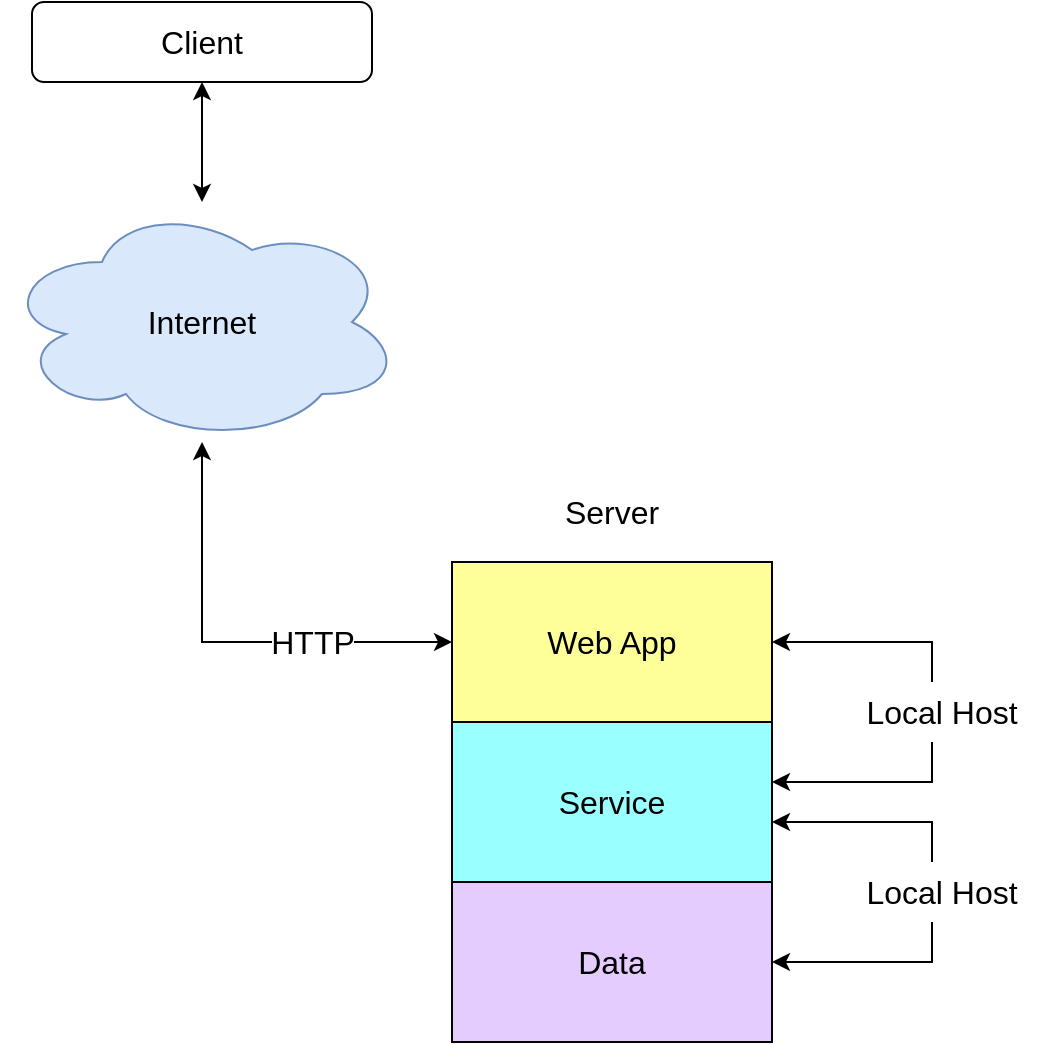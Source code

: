 <mxfile version="20.5.3" type="github">
  <diagram id="1xJNQCUnH0Udo0gco4Qg" name="Page-1">
    <mxGraphModel dx="1730" dy="952" grid="1" gridSize="10" guides="1" tooltips="1" connect="1" arrows="1" fold="1" page="1" pageScale="1" pageWidth="850" pageHeight="1100" math="0" shadow="0">
      <root>
        <mxCell id="0" />
        <mxCell id="1" parent="0" />
        <mxCell id="poe53v55CzK0JZzojDLu-20" value="" style="group" vertex="1" connectable="0" parent="1">
          <mxGeometry x="95" y="120" width="525" height="520" as="geometry" />
        </mxCell>
        <mxCell id="poe53v55CzK0JZzojDLu-1" value="&lt;font style=&quot;font-size: 16px;&quot;&gt;Client&lt;/font&gt;" style="rounded=1;whiteSpace=wrap;html=1;" vertex="1" parent="poe53v55CzK0JZzojDLu-20">
          <mxGeometry x="15" width="170" height="40" as="geometry" />
        </mxCell>
        <mxCell id="poe53v55CzK0JZzojDLu-2" value="&lt;font style=&quot;font-size: 16px;&quot;&gt;Internet&lt;/font&gt;" style="ellipse;shape=cloud;whiteSpace=wrap;html=1;fillColor=#dae8fc;strokeColor=#6c8ebf;" vertex="1" parent="poe53v55CzK0JZzojDLu-20">
          <mxGeometry y="100" width="200" height="120" as="geometry" />
        </mxCell>
        <mxCell id="poe53v55CzK0JZzojDLu-18" style="edgeStyle=orthogonalEdgeStyle;rounded=0;orthogonalLoop=1;jettySize=auto;html=1;fontSize=16;startArrow=classic;startFill=1;" edge="1" parent="poe53v55CzK0JZzojDLu-20" source="poe53v55CzK0JZzojDLu-1" target="poe53v55CzK0JZzojDLu-2">
          <mxGeometry relative="1" as="geometry" />
        </mxCell>
        <mxCell id="poe53v55CzK0JZzojDLu-15" value="" style="group" vertex="1" connectable="0" parent="poe53v55CzK0JZzojDLu-20">
          <mxGeometry x="225" y="240" width="300" height="280" as="geometry" />
        </mxCell>
        <mxCell id="poe53v55CzK0JZzojDLu-4" value="Web App" style="rounded=0;whiteSpace=wrap;html=1;fontSize=16;fillColor=#FFFF99;" vertex="1" parent="poe53v55CzK0JZzojDLu-15">
          <mxGeometry y="40" width="160" height="80" as="geometry" />
        </mxCell>
        <mxCell id="poe53v55CzK0JZzojDLu-5" value="Service" style="rounded=0;whiteSpace=wrap;html=1;fontSize=16;fillColor=#99FFFF;" vertex="1" parent="poe53v55CzK0JZzojDLu-15">
          <mxGeometry y="120" width="160" height="80" as="geometry" />
        </mxCell>
        <mxCell id="poe53v55CzK0JZzojDLu-6" value="Data" style="rounded=0;whiteSpace=wrap;html=1;fontSize=16;fillColor=#E5CCFF;" vertex="1" parent="poe53v55CzK0JZzojDLu-15">
          <mxGeometry y="200" width="160" height="80" as="geometry" />
        </mxCell>
        <mxCell id="poe53v55CzK0JZzojDLu-7" value="Server" style="text;html=1;strokeColor=none;fillColor=none;align=center;verticalAlign=middle;whiteSpace=wrap;rounded=0;fontSize=16;" vertex="1" parent="poe53v55CzK0JZzojDLu-15">
          <mxGeometry x="50" width="60" height="30" as="geometry" />
        </mxCell>
        <mxCell id="poe53v55CzK0JZzojDLu-9" style="edgeStyle=orthogonalEdgeStyle;rounded=0;orthogonalLoop=1;jettySize=auto;html=1;fontSize=16;startArrow=classic;startFill=1;" edge="1" parent="poe53v55CzK0JZzojDLu-15">
          <mxGeometry relative="1" as="geometry">
            <mxPoint x="160" y="170" as="sourcePoint" />
            <mxPoint x="160" y="240" as="targetPoint" />
            <Array as="points">
              <mxPoint x="240" y="170" />
              <mxPoint x="240" y="240" />
              <mxPoint x="160" y="240" />
            </Array>
          </mxGeometry>
        </mxCell>
        <mxCell id="poe53v55CzK0JZzojDLu-10" style="edgeStyle=orthogonalEdgeStyle;rounded=0;orthogonalLoop=1;jettySize=auto;html=1;fontSize=16;startArrow=classic;startFill=1;exitX=1;exitY=0.5;exitDx=0;exitDy=0;" edge="1" parent="poe53v55CzK0JZzojDLu-15" source="poe53v55CzK0JZzojDLu-4">
          <mxGeometry relative="1" as="geometry">
            <mxPoint x="160" y="60" as="sourcePoint" />
            <mxPoint x="160" y="150" as="targetPoint" />
            <Array as="points">
              <mxPoint x="240" y="80" />
              <mxPoint x="240" y="150" />
              <mxPoint x="160" y="150" />
            </Array>
          </mxGeometry>
        </mxCell>
        <mxCell id="poe53v55CzK0JZzojDLu-13" value="Local Host" style="text;html=1;strokeColor=none;fillColor=default;align=center;verticalAlign=middle;whiteSpace=wrap;rounded=0;fontSize=16;" vertex="1" parent="poe53v55CzK0JZzojDLu-15">
          <mxGeometry x="190" y="100" width="110" height="30" as="geometry" />
        </mxCell>
        <mxCell id="poe53v55CzK0JZzojDLu-14" value="Local Host" style="text;html=1;strokeColor=none;fillColor=default;align=center;verticalAlign=middle;whiteSpace=wrap;rounded=0;fontSize=16;" vertex="1" parent="poe53v55CzK0JZzojDLu-15">
          <mxGeometry x="190" y="190" width="110" height="30" as="geometry" />
        </mxCell>
        <mxCell id="poe53v55CzK0JZzojDLu-16" style="edgeStyle=orthogonalEdgeStyle;rounded=0;orthogonalLoop=1;jettySize=auto;html=1;entryX=0;entryY=0.5;entryDx=0;entryDy=0;fontSize=16;startArrow=classic;startFill=1;" edge="1" parent="poe53v55CzK0JZzojDLu-20" source="poe53v55CzK0JZzojDLu-2" target="poe53v55CzK0JZzojDLu-4">
          <mxGeometry relative="1" as="geometry">
            <Array as="points">
              <mxPoint x="100" y="320" />
            </Array>
          </mxGeometry>
        </mxCell>
        <mxCell id="poe53v55CzK0JZzojDLu-17" value="HTTP" style="edgeLabel;html=1;align=center;verticalAlign=middle;resizable=0;points=[];fontSize=16;" vertex="1" connectable="0" parent="poe53v55CzK0JZzojDLu-16">
          <mxGeometry x="-0.284" y="-4" relative="1" as="geometry">
            <mxPoint x="59" y="19" as="offset" />
          </mxGeometry>
        </mxCell>
      </root>
    </mxGraphModel>
  </diagram>
</mxfile>
